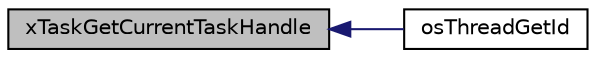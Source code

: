 digraph "xTaskGetCurrentTaskHandle"
{
  edge [fontname="Helvetica",fontsize="10",labelfontname="Helvetica",labelfontsize="10"];
  node [fontname="Helvetica",fontsize="10",shape=record];
  rankdir="LR";
  Node128 [label="xTaskGetCurrentTaskHandle",height=0.2,width=0.4,color="black", fillcolor="grey75", style="filled", fontcolor="black"];
  Node128 -> Node129 [dir="back",color="midnightblue",fontsize="10",style="solid",fontname="Helvetica"];
  Node129 [label="osThreadGetId",height=0.2,width=0.4,color="black", fillcolor="white", style="filled",URL="$cmsis__os_8h.html#ab1df2a28925862ef8f9cf4e1c995c5a7",tooltip="Return the thread ID of the current running thread. "];
}
